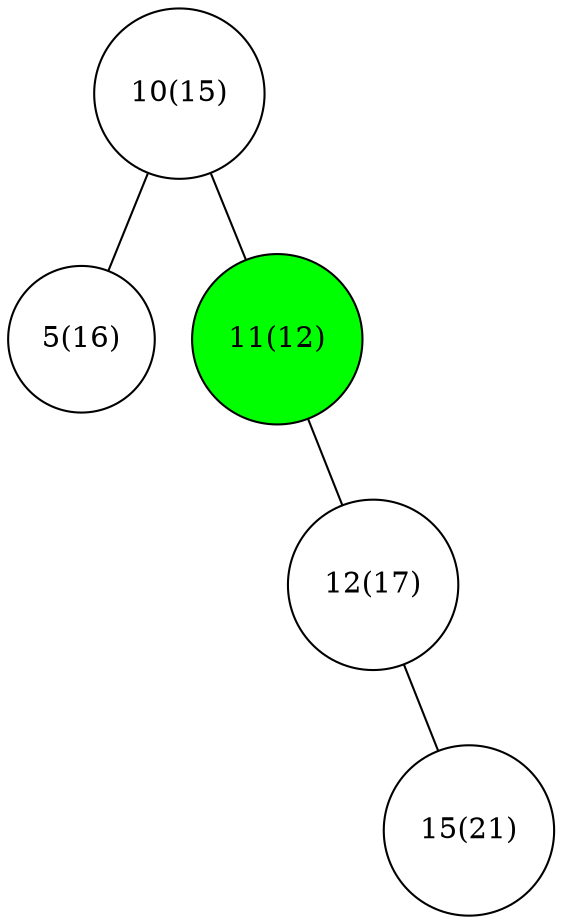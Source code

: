 graph {
	10 [label="10(15)" fillcolor="#FFFFFF" shape=circle style=filled]
	10 -- 5
	5 [label="5(16)" fillcolor="#FFFFFF" shape=circle style=filled]
	10 -- 11
	11 [label="11(12)" fillcolor="#00FF00" shape=circle style=filled]
	11 -- NIL3 [style=invis]
	NIL3 [style=invis]
	11 -- 12
	12 [label="12(17)" fillcolor="#FFFFFF" shape=circle style=filled]
	12 -- NIL4 [style=invis]
	NIL4 [style=invis]
	12 -- 15
	15 [label="15(21)" fillcolor="#FFFFFF" shape=circle style=filled]
}